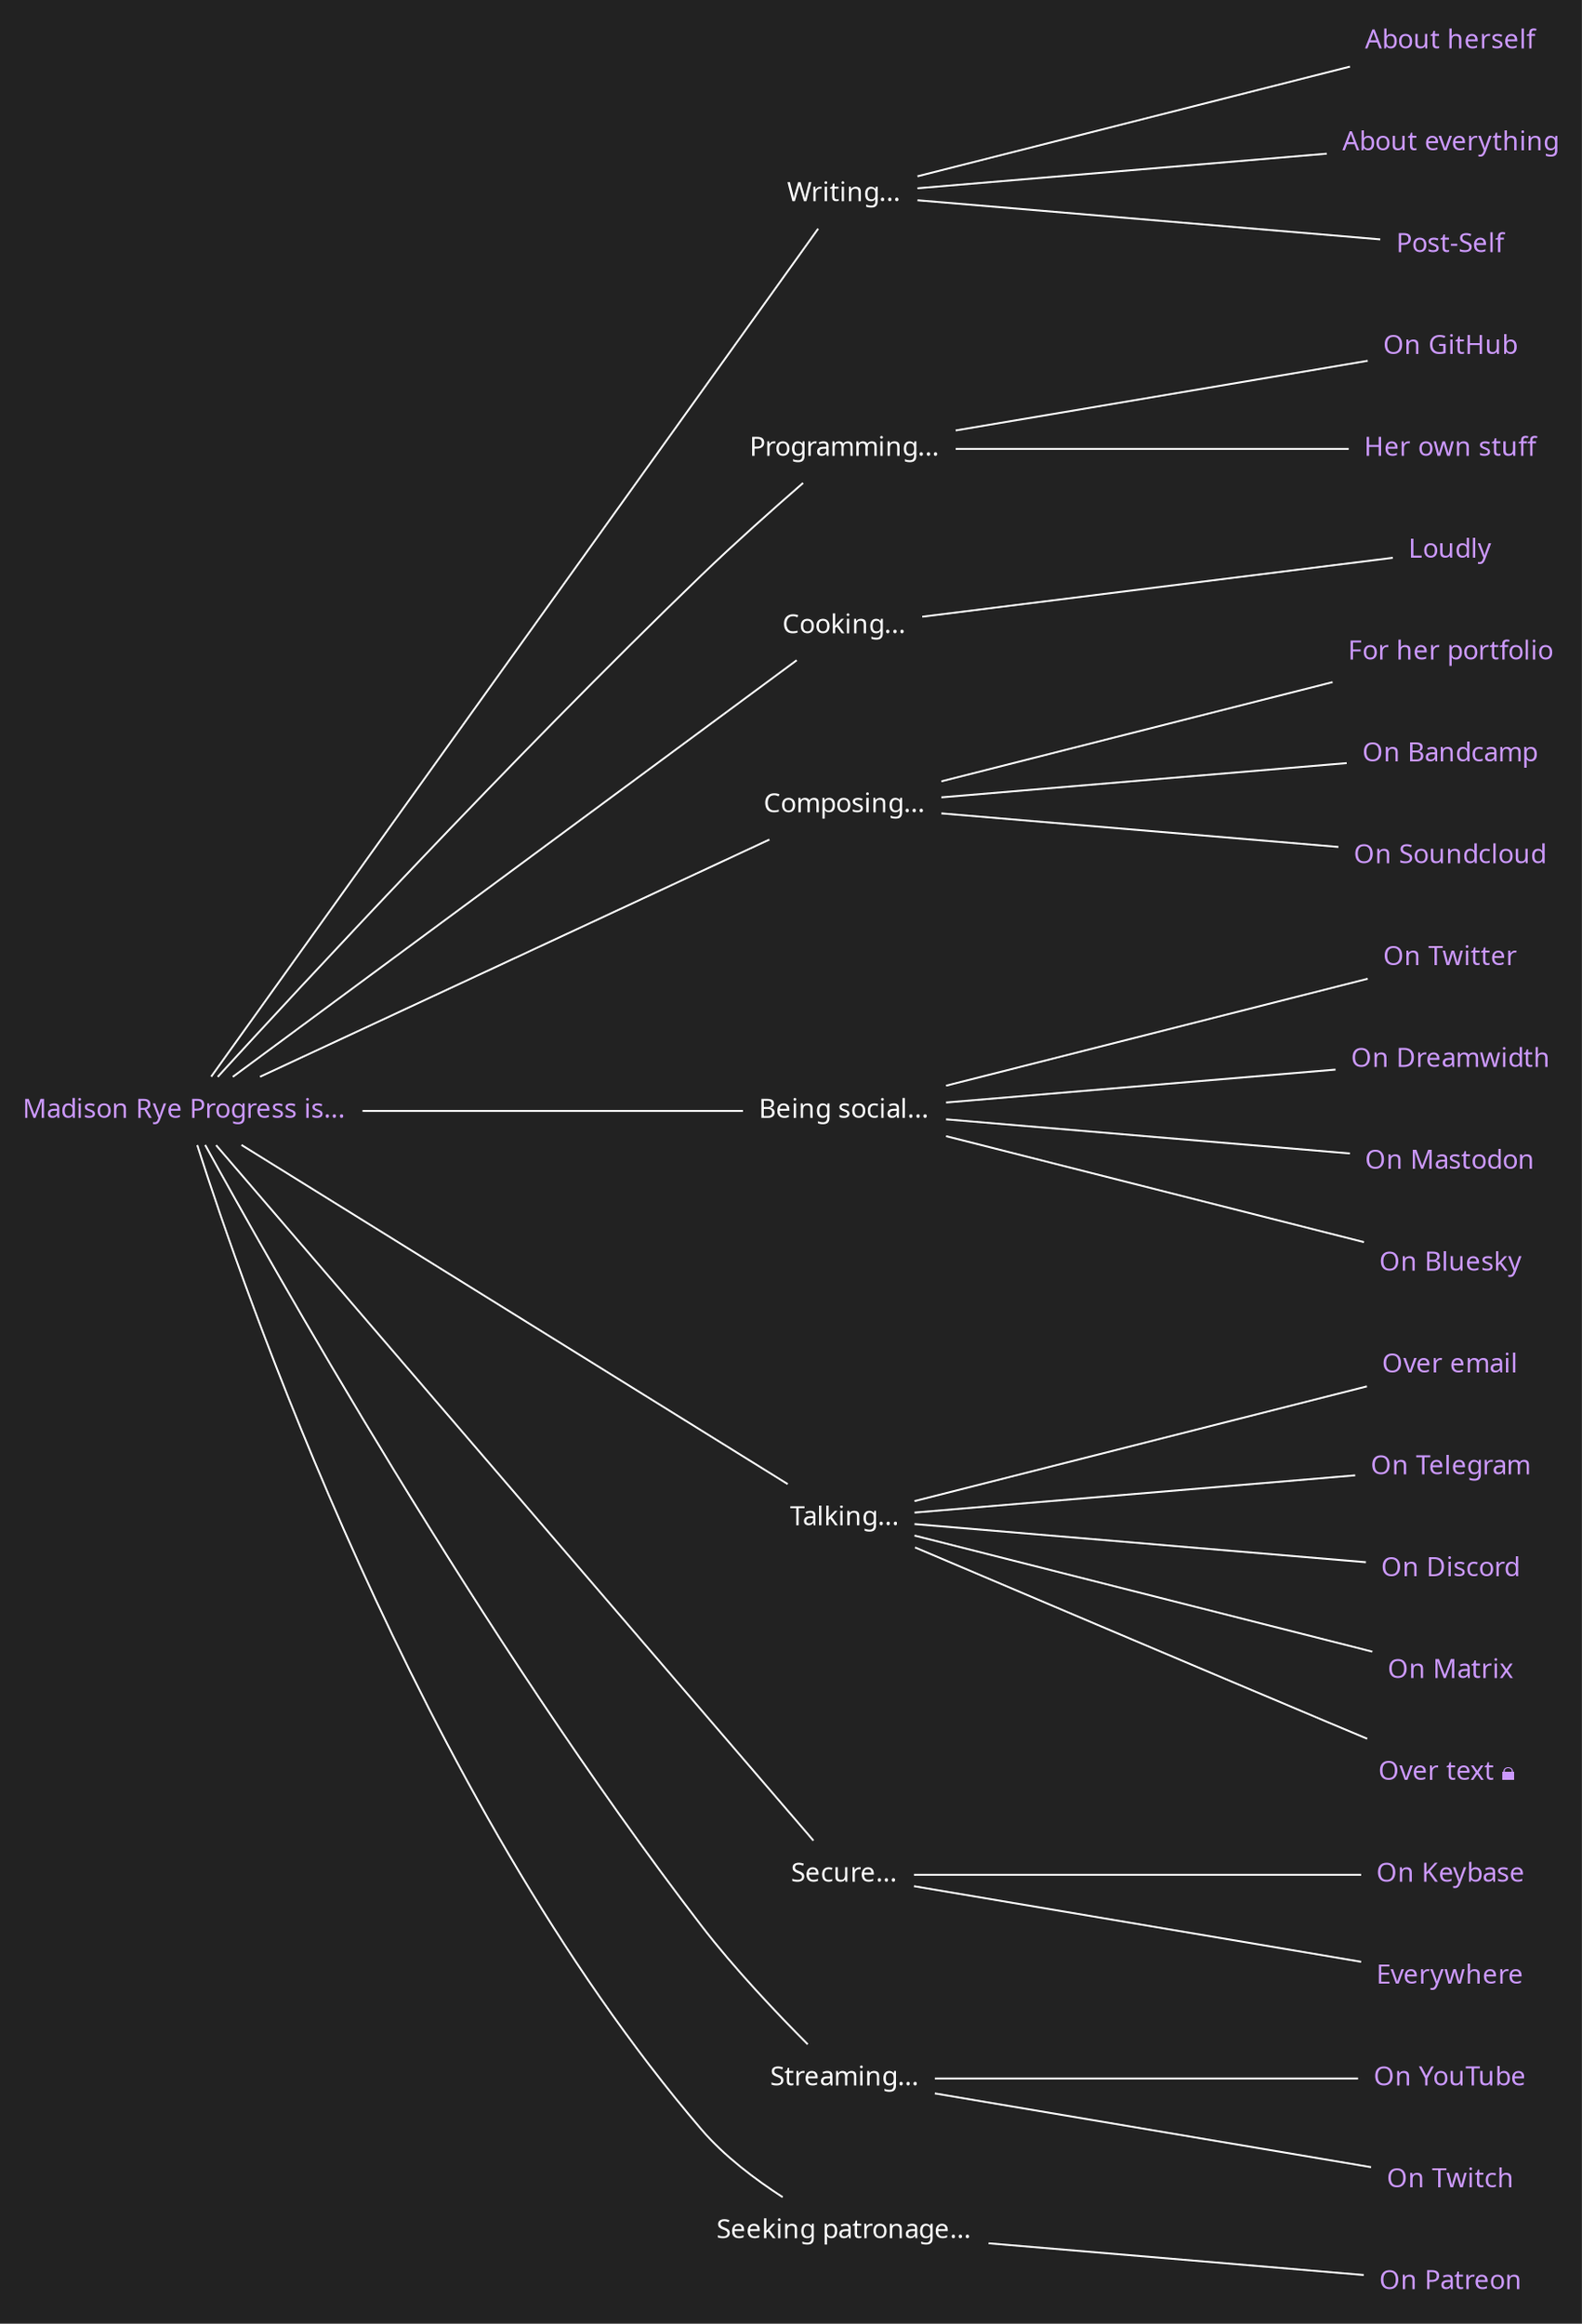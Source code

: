graph is {
    node[shape="none",fontcolor="#ffffff",color="#ffffff",fontname="Ubuntu"]
    edge[color="#ffffff"]
    graph[bgcolor="#222222",label="",margin="0",rankdir="LR",ranksep=2.5]

    copula [label="Madison Rye Progress is...",fontcolor="#cc99ff",href="https://drab-makyo.com"]

    writing [label="Writing..."]
    /* writing_anything [label="Anything",fontcolor="#cc99ff",href="https://writing.drab-makyo.com"] 
     */
    writing_ally [label="About herself",fontcolor="#cc99ff",href="https://ally.id"]
    writing_portfolio [label="About everything",fontcolor="#cc99ff",href="https://makyo.ink"]
    writing_postself [label="Post-Self",fontcolor="#cc99ff",href="https://post-self.ink"]
    copula -- writing -- { /* writing_anything, */ writing_ally, writing_portfolio, writing_postself }

    /*photography [label="Taking pictures..."]
    photography_flickr [label="On Flickr",fontcolor="#cc99ff",href="https://flickr.com/photos/ranna"]
    photography_portfolio [label="For her portfolio",fontcolor="#cc99ff",href="https://makyo.photography"]
    copula -- photography -- { photography_flickr, photography_portfolio }*/

    programming [label="Programming..."]
    programming_github [label="On GitHub",fontcolor="#cc99ff",href="https://github.com/makyo"]
    /* programming_launchpad [label="On Launchpad",fontcolor="#cc99ff",href="https://launchpad.net/~makyo"]
     */
    programming_personal [label="Her own stuff",fontcolor="#cc99ff",href="https://makyo.dev"]
    copula -- programming -- { programming_github, /*programming_launchpad,*/ programming_personal }

    cooking [label="Cooking..."]
    /*cooking_quietly [label="Quietly",fontcolor="#cc99ff",href="https://makyo.cooking"]
     */
    cooking_loudly [label="Loudly",fontcolor="#cc99ff",href="https://twitter.com/loudfood"]
    copula -- cooking -- { /*cooking_quietly,*/ cooking_loudly }

    composing [label="Composing..."]
    composing_portfolio [label="For her portfolio",fontcolor="#cc99ff",href="https://sounds.drab-makyo.com"]
    composing_bandcamp [label="On Bandcamp",fontcolor="#cc99ff",href="https://drab-makyo.bandcamp.com"]
    composing_soundcloud [label="On Soundcloud",fontcolor="#cc99ff",href="https://soundcloud.com/drabmakyo"]
    copula -- composing -- { composing_portfolio, composing_bandcamp, composing_soundcloud }

    social [label="Being social..."]
    social_twitter [label="On Twitter",fontcolor="#cc99ff",href="https://twitter.com/makyo_writes"]
    social_dreamwidth [label="On Dreamwidth",fontcolor="#cc99ff",href="https://skunkcetera.dreamwidth.org"]
    social_mastodon [label="On Mastodon",fontcolor="#cc99ff",href="https://awoo.space/@makyo"]
    social_bluesky [label="On Bluesky",fontcolor="#cc99ff",href="https://bsky.app/profile/makyo.bsky.social"]
    copula -- social -- { social_twitter, social_mastodon, social_dreamwidth, social_bluesky }

    talking [label="Talking..."]
    talking_email [label="Over email",fontcolor="#cc99ff",href="mailto:makyo@drab-makyo.com"]
    talking_telegram [label="On Telegram",fontcolor="#cc99ff",href="https://t.me/DrabMakyo"]
    talking_discord [label="On Discord",fontcolor="#cc99ff",href="https://discord.com/users/Makyo#7093",title="Makyo#7093"]
    talking_matrix [label="On Matrix",fontcolor="#cc99ff",href="https://matrix.to/#/@makyo:polycul.es"]
    /*talking_wire [label="On Wire",fontcolor="#cc99ff",href="/wire",title="@makyo"]*/
    talking_phone [label="Over text 🔒 ",fontcolor="#cc99ff",href="tel:3038185943"]
    copula -- talking -- { talking_email, talking_telegram, talking_discord, talking_phone, talking_matrix/*, talking_wire*/ }

    /*working [label="Working..."]
    working_digitalocean [label="At DigitalOcean",fontcolor="#cc99ff",href="https://digitalocean.com"]
    working_hybrid [label="At Hybrid Ink, LLC",fontcolor="#cc99ff",href="https://hybrid.ink"] 
    copula -- working -- { working_hybrid, working_digitalocean }*/

    secure [label="Secure..."]
    secure_keybase [label="On Keybase",fontcolor="#cc99ff",href="https://keybase.io/makyo"]
    secure_everywhere [label="Everywhere",fontcolor="#cc99ff",href="https://drab-makyo.com/pgp"]
    copula -- secure -- { secure_everywhere, secure_keybase }

    playing [label="Streaming..."]
    playing_youtube [label="On YouTube",fontcolor="#cc99ff",href="https://www.youtube.com/@ephahvix"]
    playing_twitch [label="On Twitch",fontcolor="#cc99ff",href="https://twitch.tv/ephahvix"]
    copula -- playing -- { playing_youtube, playing_twitch }

    patron [label="Seeking patronage..."]
    patron_patreon [label="On Patreon",fontcolor="#cc99ff",href="https://patreon.com/makyo"]
    copula -- patron -- { patron_patreon }
}
